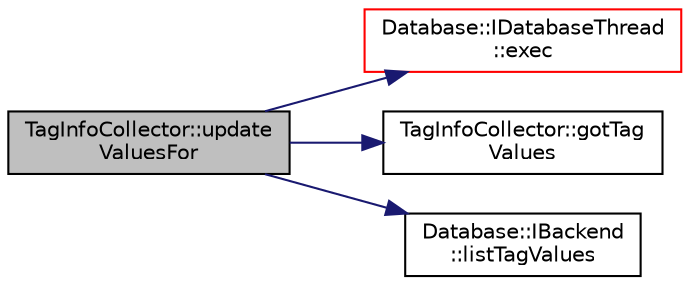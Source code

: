 digraph "TagInfoCollector::updateValuesFor"
{
 // LATEX_PDF_SIZE
  edge [fontname="Helvetica",fontsize="10",labelfontname="Helvetica",labelfontsize="10"];
  node [fontname="Helvetica",fontsize="10",shape=record];
  rankdir="LR";
  Node1 [label="TagInfoCollector::update\lValuesFor",height=0.2,width=0.4,color="black", fillcolor="grey75", style="filled", fontcolor="black",tooltip=" "];
  Node1 -> Node2 [color="midnightblue",fontsize="10",style="solid",fontname="Helvetica"];
  Node2 [label="Database::IDatabaseThread\l::exec",height=0.2,width=0.4,color="red", fillcolor="white", style="filled",URL="$struct_database_1_1_i_database_thread.html#aa25e04d591d1bfd1e414ce086b2af93e",tooltip=" "];
  Node1 -> Node5 [color="midnightblue",fontsize="10",style="solid",fontname="Helvetica"];
  Node5 [label="TagInfoCollector::gotTag\lValues",height=0.2,width=0.4,color="black", fillcolor="white", style="filled",URL="$class_tag_info_collector.html#abf40d1de87194feee9c0b1a23172ff12",tooltip=" "];
  Node1 -> Node6 [color="midnightblue",fontsize="10",style="solid",fontname="Helvetica"];
  Node6 [label="Database::IBackend\l::listTagValues",height=0.2,width=0.4,color="black", fillcolor="white", style="filled",URL="$struct_database_1_1_i_backend.html#ae4bcbf1346a436fe930fc4eab331f612",tooltip="list all values of tag for photos matching provided filter"];
}
